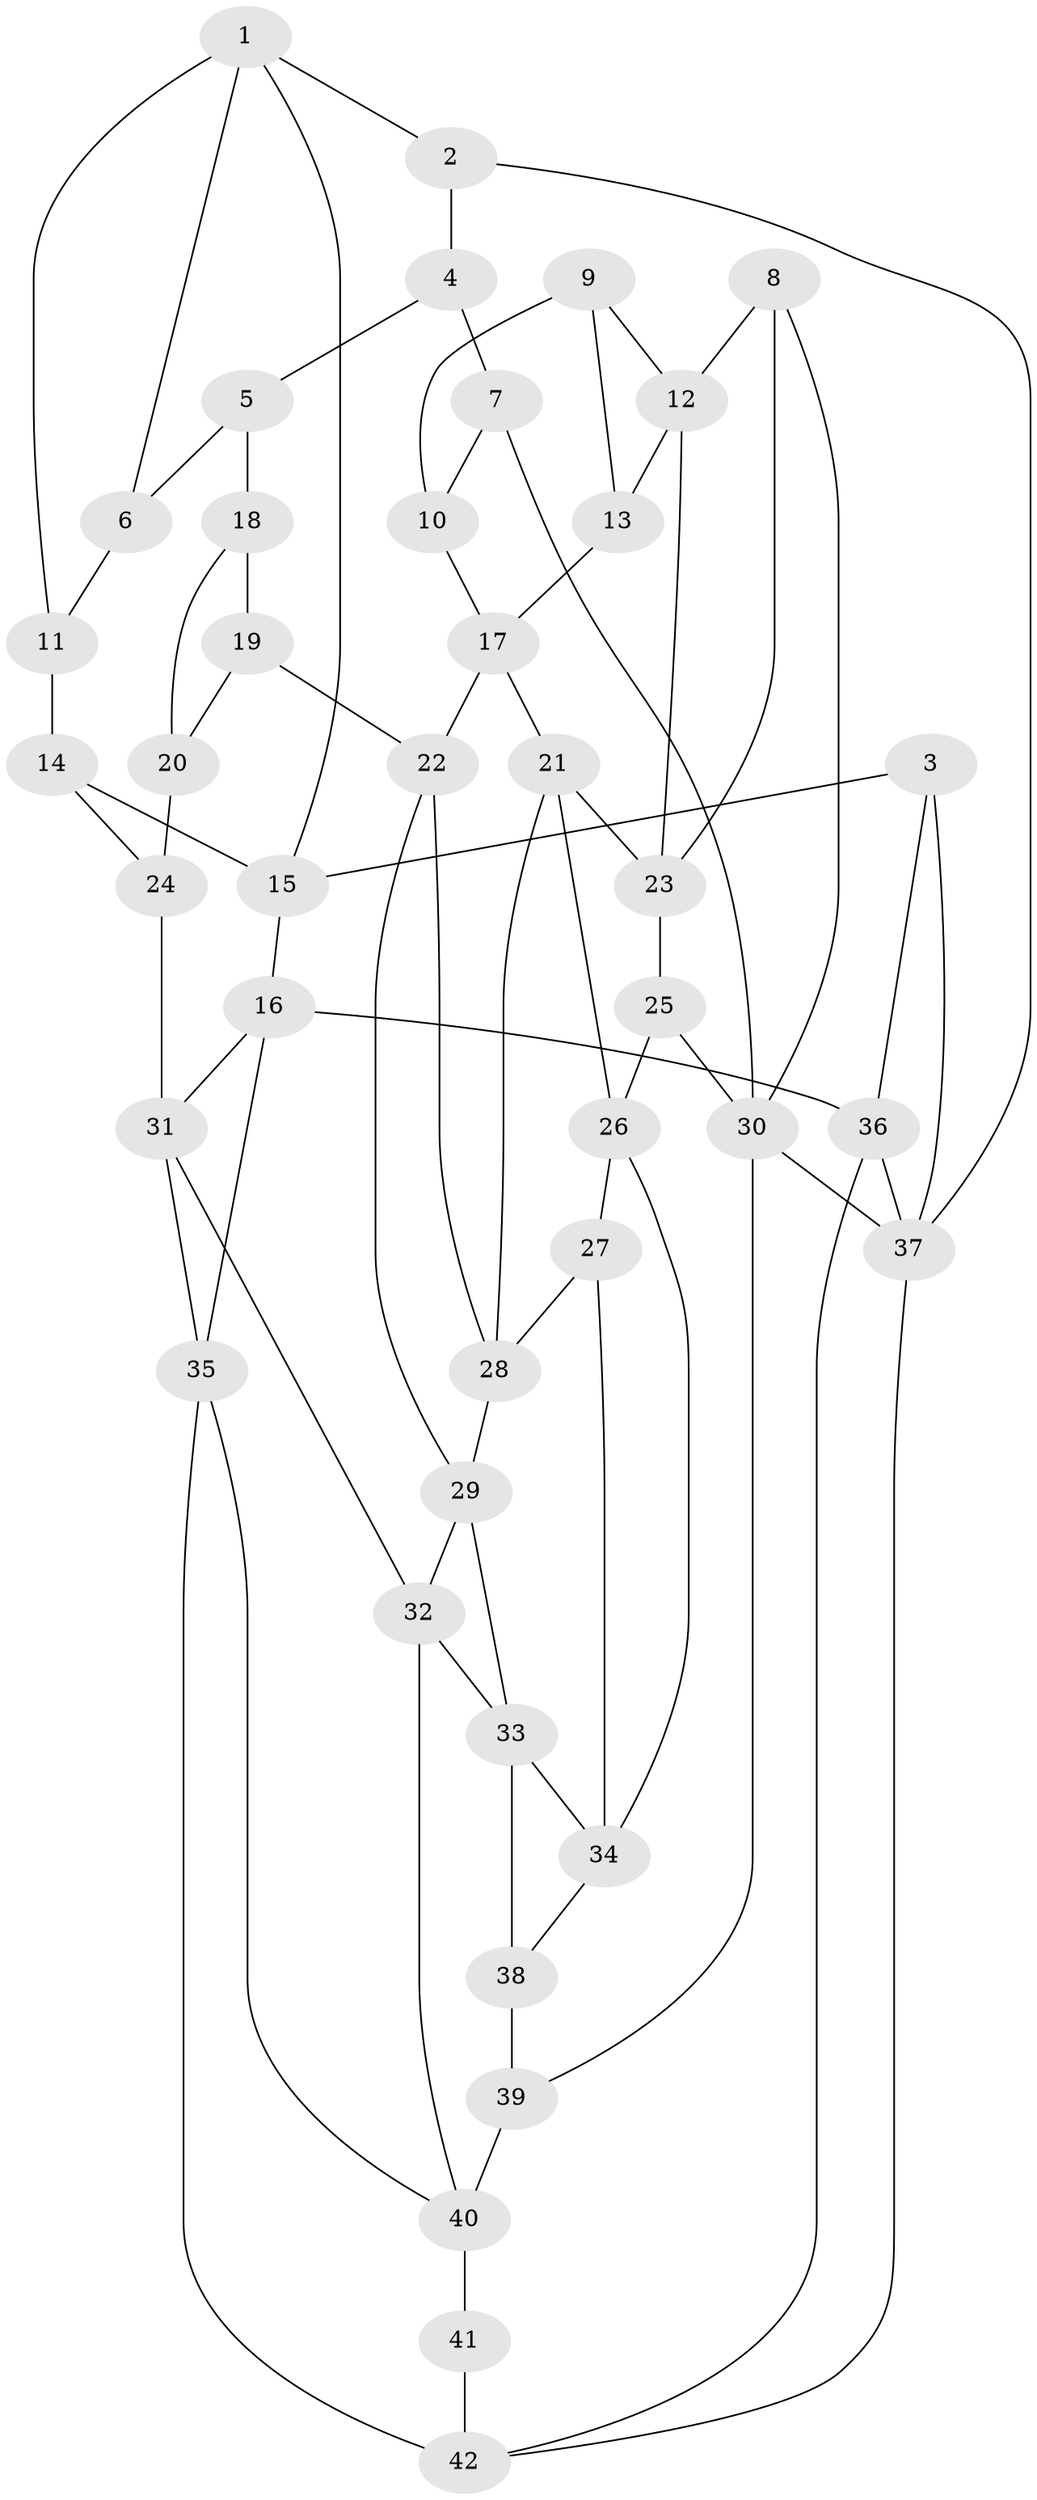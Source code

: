 // original degree distribution, {3: 0.047619047619047616, 5: 0.5714285714285714, 4: 0.17857142857142858, 6: 0.20238095238095238}
// Generated by graph-tools (version 1.1) at 2025/03/03/09/25 03:03:17]
// undirected, 42 vertices, 74 edges
graph export_dot {
graph [start="1"]
  node [color=gray90,style=filled];
  1;
  2;
  3;
  4;
  5;
  6;
  7;
  8;
  9;
  10;
  11;
  12;
  13;
  14;
  15;
  16;
  17;
  18;
  19;
  20;
  21;
  22;
  23;
  24;
  25;
  26;
  27;
  28;
  29;
  30;
  31;
  32;
  33;
  34;
  35;
  36;
  37;
  38;
  39;
  40;
  41;
  42;
  1 -- 2 [weight=1.0];
  1 -- 6 [weight=1.0];
  1 -- 11 [weight=1.0];
  1 -- 15 [weight=1.0];
  2 -- 4 [weight=1.0];
  2 -- 37 [weight=1.0];
  3 -- 15 [weight=1.0];
  3 -- 36 [weight=1.0];
  3 -- 37 [weight=1.0];
  4 -- 5 [weight=1.0];
  4 -- 7 [weight=1.0];
  5 -- 6 [weight=1.0];
  5 -- 18 [weight=2.0];
  6 -- 11 [weight=1.0];
  7 -- 10 [weight=1.0];
  7 -- 30 [weight=1.0];
  8 -- 12 [weight=1.0];
  8 -- 23 [weight=1.0];
  8 -- 30 [weight=1.0];
  9 -- 10 [weight=1.0];
  9 -- 12 [weight=1.0];
  9 -- 13 [weight=1.0];
  10 -- 17 [weight=1.0];
  11 -- 14 [weight=1.0];
  12 -- 13 [weight=1.0];
  12 -- 23 [weight=1.0];
  13 -- 17 [weight=1.0];
  14 -- 15 [weight=1.0];
  14 -- 24 [weight=1.0];
  15 -- 16 [weight=1.0];
  16 -- 31 [weight=1.0];
  16 -- 35 [weight=1.0];
  16 -- 36 [weight=1.0];
  17 -- 21 [weight=1.0];
  17 -- 22 [weight=1.0];
  18 -- 19 [weight=1.0];
  18 -- 20 [weight=1.0];
  19 -- 20 [weight=1.0];
  19 -- 22 [weight=2.0];
  20 -- 24 [weight=2.0];
  21 -- 23 [weight=1.0];
  21 -- 26 [weight=1.0];
  21 -- 28 [weight=1.0];
  22 -- 28 [weight=1.0];
  22 -- 29 [weight=1.0];
  23 -- 25 [weight=1.0];
  24 -- 31 [weight=1.0];
  25 -- 26 [weight=1.0];
  25 -- 30 [weight=1.0];
  26 -- 27 [weight=1.0];
  26 -- 34 [weight=1.0];
  27 -- 28 [weight=1.0];
  27 -- 34 [weight=1.0];
  28 -- 29 [weight=1.0];
  29 -- 32 [weight=1.0];
  29 -- 33 [weight=1.0];
  30 -- 37 [weight=2.0];
  30 -- 39 [weight=1.0];
  31 -- 32 [weight=1.0];
  31 -- 35 [weight=1.0];
  32 -- 33 [weight=1.0];
  32 -- 40 [weight=1.0];
  33 -- 34 [weight=1.0];
  33 -- 38 [weight=2.0];
  34 -- 38 [weight=1.0];
  35 -- 40 [weight=1.0];
  35 -- 42 [weight=1.0];
  36 -- 37 [weight=1.0];
  36 -- 42 [weight=1.0];
  37 -- 42 [weight=1.0];
  38 -- 39 [weight=1.0];
  39 -- 40 [weight=1.0];
  40 -- 41 [weight=2.0];
  41 -- 42 [weight=2.0];
}
